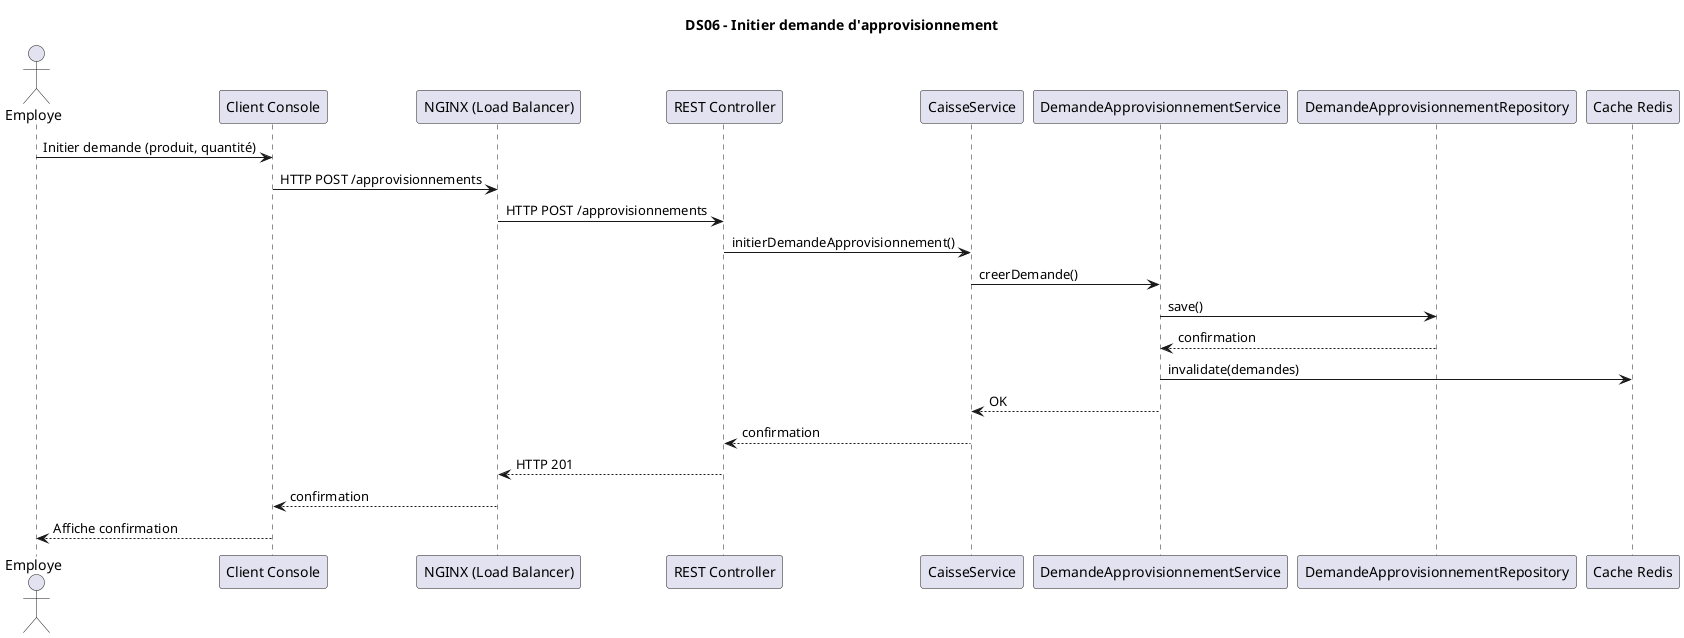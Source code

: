 @startuml
title DS06 – Initier demande d'approvisionnement

actor Employe
participant "Client Console" as UI
participant "NGINX (Load Balancer)" as NGINX
participant "REST Controller" as Controller
participant CaisseService
participant DemandeApprovisionnementService
participant DemandeApprovisionnementRepository
participant "Cache Redis" as Redis

Employe -> UI : Initier demande (produit, quantité)
UI -> NGINX : HTTP POST /approvisionnements
NGINX -> Controller : HTTP POST /approvisionnements
Controller -> CaisseService : initierDemandeApprovisionnement()
CaisseService -> DemandeApprovisionnementService : creerDemande()
DemandeApprovisionnementService -> DemandeApprovisionnementRepository : save()
DemandeApprovisionnementRepository --> DemandeApprovisionnementService : confirmation
DemandeApprovisionnementService -> Redis : invalidate(demandes)
DemandeApprovisionnementService --> CaisseService : OK
CaisseService --> Controller : confirmation
Controller --> NGINX : HTTP 201
NGINX --> UI : confirmation
UI --> Employe : Affiche confirmation
@enduml
